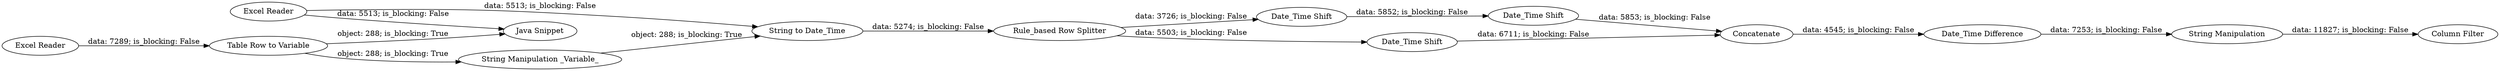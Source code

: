 digraph {
	"-2695241650758696984_1" [label="Excel Reader"]
	"-2695241650758696984_6" [label="String to Date_Time"]
	"-2695241650758696984_16" [label="Date_Time Shift"]
	"-2695241650758696984_12" [label="Rule_based Row Splitter"]
	"-2695241650758696984_13" [label="Date_Time Shift"]
	"-2695241650758696984_17" [label="String Manipulation"]
	"-2695241650758696984_2" [label="Excel Reader"]
	"-2695241650758696984_15" [label=Concatenate]
	"-2695241650758696984_18" [label="Column Filter"]
	"-2695241650758696984_3" [label="Table Row to Variable"]
	"-2695241650758696984_14" [label="Date_Time Shift"]
	"-2695241650758696984_4" [label="Java Snippet"]
	"-2695241650758696984_5" [label="String Manipulation _Variable_"]
	"-2695241650758696984_7" [label="Date_Time Difference"]
	"-2695241650758696984_12" -> "-2695241650758696984_13" [label="data: 3726; is_blocking: False"]
	"-2695241650758696984_16" -> "-2695241650758696984_15" [label="data: 5853; is_blocking: False"]
	"-2695241650758696984_3" -> "-2695241650758696984_5" [label="object: 288; is_blocking: True"]
	"-2695241650758696984_13" -> "-2695241650758696984_16" [label="data: 5852; is_blocking: False"]
	"-2695241650758696984_3" -> "-2695241650758696984_4" [label="object: 288; is_blocking: True"]
	"-2695241650758696984_12" -> "-2695241650758696984_14" [label="data: 5503; is_blocking: False"]
	"-2695241650758696984_2" -> "-2695241650758696984_3" [label="data: 7289; is_blocking: False"]
	"-2695241650758696984_1" -> "-2695241650758696984_6" [label="data: 5513; is_blocking: False"]
	"-2695241650758696984_5" -> "-2695241650758696984_6" [label="object: 288; is_blocking: True"]
	"-2695241650758696984_14" -> "-2695241650758696984_15" [label="data: 6711; is_blocking: False"]
	"-2695241650758696984_17" -> "-2695241650758696984_18" [label="data: 11827; is_blocking: False"]
	"-2695241650758696984_7" -> "-2695241650758696984_17" [label="data: 7253; is_blocking: False"]
	"-2695241650758696984_6" -> "-2695241650758696984_12" [label="data: 5274; is_blocking: False"]
	"-2695241650758696984_15" -> "-2695241650758696984_7" [label="data: 4545; is_blocking: False"]
	"-2695241650758696984_1" -> "-2695241650758696984_4" [label="data: 5513; is_blocking: False"]
	rankdir=LR
}
